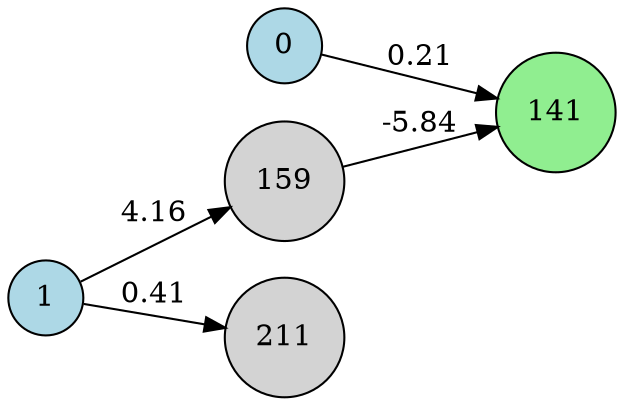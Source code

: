 digraph neat {
  rankdir=LR;
  node [shape=circle];
  node0 [label="0", style=filled, fillcolor=lightblue];
  node1 [label="1", style=filled, fillcolor=lightblue];
  node141 [label="141", style=filled, fillcolor=lightgreen];
  node159 [label="159", style=filled, fillcolor=lightgray];
  node211 [label="211", style=filled, fillcolor=lightgray];
  node1 -> node159 [label="4.16"];
  node159 -> node141 [label="-5.84"];
  node1 -> node211 [label="0.41"];
  node0 -> node141 [label="0.21"];
}
